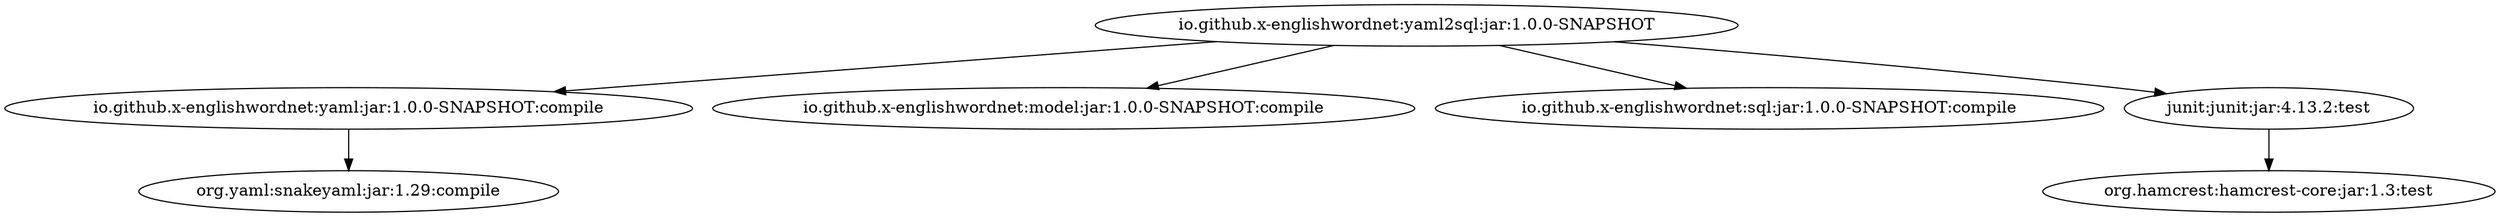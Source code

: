 digraph "io.github.x-englishwordnet:yaml2sql:jar:1.0.0-SNAPSHOT" { 
	"io.github.x-englishwordnet:yaml2sql:jar:1.0.0-SNAPSHOT" -> "io.github.x-englishwordnet:yaml:jar:1.0.0-SNAPSHOT:compile" ; 
	"io.github.x-englishwordnet:yaml2sql:jar:1.0.0-SNAPSHOT" -> "io.github.x-englishwordnet:model:jar:1.0.0-SNAPSHOT:compile" ; 
	"io.github.x-englishwordnet:yaml2sql:jar:1.0.0-SNAPSHOT" -> "io.github.x-englishwordnet:sql:jar:1.0.0-SNAPSHOT:compile" ; 
	"io.github.x-englishwordnet:yaml2sql:jar:1.0.0-SNAPSHOT" -> "junit:junit:jar:4.13.2:test" ; 
	"io.github.x-englishwordnet:yaml:jar:1.0.0-SNAPSHOT:compile" -> "org.yaml:snakeyaml:jar:1.29:compile" ; 
	"junit:junit:jar:4.13.2:test" -> "org.hamcrest:hamcrest-core:jar:1.3:test" ; 
 } 